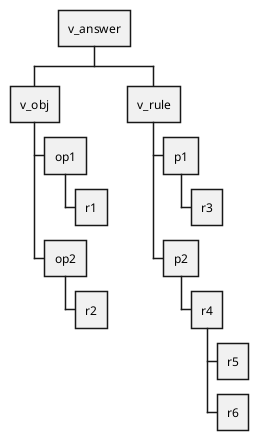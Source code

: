 @startwbs comp frame
+ v_answer
++ v_obj
+++ op1
++++ r1
+++ op2
++++ r2
++ v_rule
+++ p1
++++ r3
+++ p2
++++ r4
+++++ r5
+++++ r6
@endwbs

@startmindmap comp frame mindmap
*:v_answer
----
least_accepted_num=2
most_accepted_num=2;
**:v_obj
----
least_accepted_num=1
most_accepted_num=2
constrain=person;
***:op1
----
precondition=person;
**** r1
***:op1
----
precondition=person;
**** r2
**:v_rule
----
least_accepted_num=1
most_accepted_num=1;
*** p1
**** r3
*** p2
****:r4
----
least_accepted_num=1
most_accepted_num=1;
***** r5
***** r6
@endmindmap

